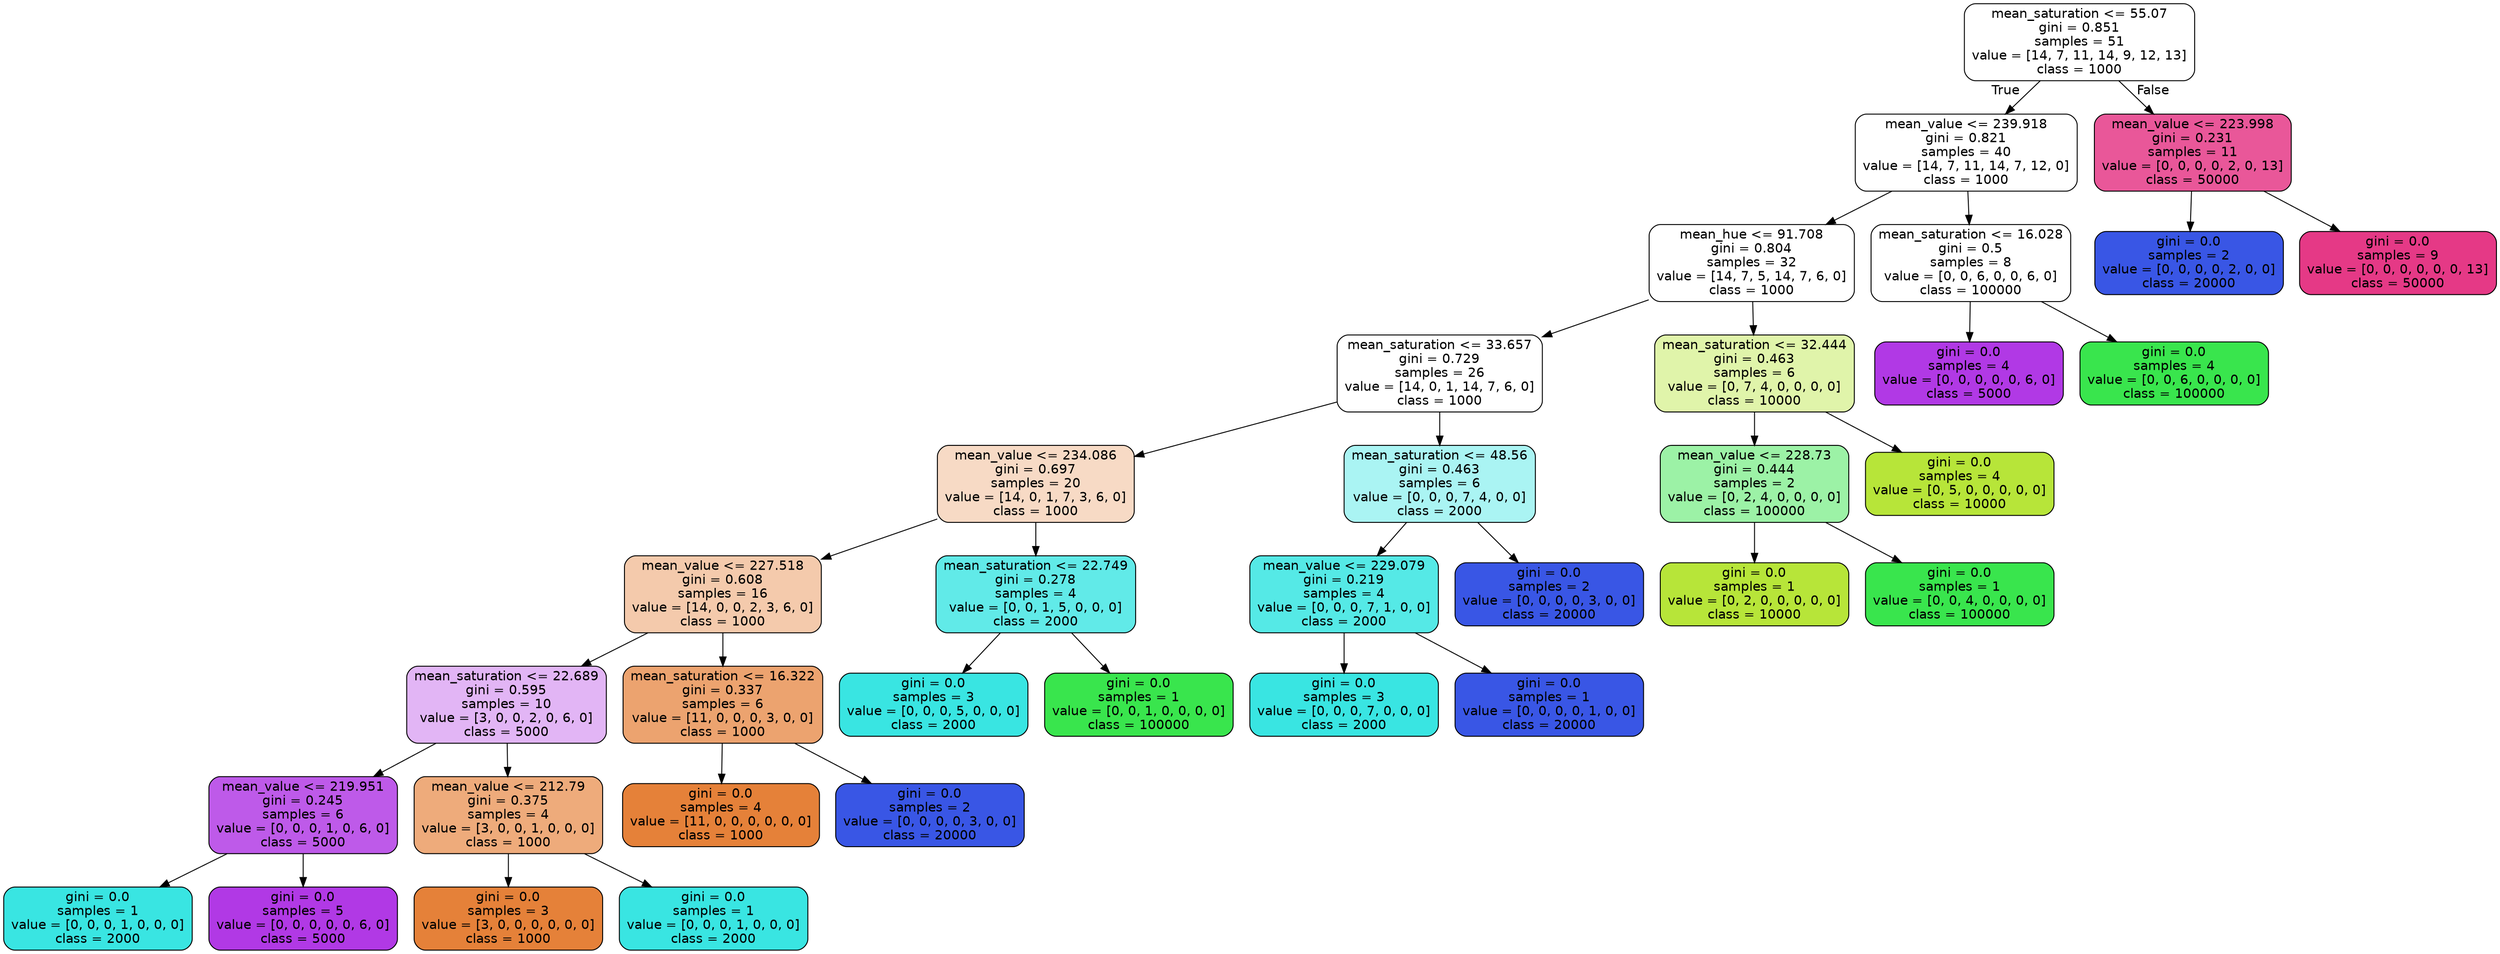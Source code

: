 digraph Tree {
node [shape=box, style="filled, rounded", color="black", fontname="helvetica"] ;
edge [fontname="helvetica"] ;
0 [label="mean_saturation <= 55.07\ngini = 0.851\nsamples = 51\nvalue = [14, 7, 11, 14, 9, 12, 13]\nclass = 1000", fillcolor="#ffffff"] ;
1 [label="mean_value <= 239.918\ngini = 0.821\nsamples = 40\nvalue = [14, 7, 11, 14, 7, 12, 0]\nclass = 1000", fillcolor="#ffffff"] ;
0 -> 1 [labeldistance=2.5, labelangle=45, headlabel="True"] ;
2 [label="mean_hue <= 91.708\ngini = 0.804\nsamples = 32\nvalue = [14, 7, 5, 14, 7, 6, 0]\nclass = 1000", fillcolor="#ffffff"] ;
1 -> 2 ;
3 [label="mean_saturation <= 33.657\ngini = 0.729\nsamples = 26\nvalue = [14, 0, 1, 14, 7, 6, 0]\nclass = 1000", fillcolor="#ffffff"] ;
2 -> 3 ;
4 [label="mean_value <= 234.086\ngini = 0.697\nsamples = 20\nvalue = [14, 0, 1, 7, 3, 6, 0]\nclass = 1000", fillcolor="#f7dac5"] ;
3 -> 4 ;
5 [label="mean_value <= 227.518\ngini = 0.608\nsamples = 16\nvalue = [14, 0, 0, 2, 3, 6, 0]\nclass = 1000", fillcolor="#f4caac"] ;
4 -> 5 ;
6 [label="mean_saturation <= 22.689\ngini = 0.595\nsamples = 10\nvalue = [3, 0, 0, 2, 0, 6, 0]\nclass = 5000", fillcolor="#e2b5f5"] ;
5 -> 6 ;
7 [label="mean_value <= 219.951\ngini = 0.245\nsamples = 6\nvalue = [0, 0, 0, 1, 0, 6, 0]\nclass = 5000", fillcolor="#be5ae9"] ;
6 -> 7 ;
8 [label="gini = 0.0\nsamples = 1\nvalue = [0, 0, 0, 1, 0, 0, 0]\nclass = 2000", fillcolor="#39e5e2"] ;
7 -> 8 ;
9 [label="gini = 0.0\nsamples = 5\nvalue = [0, 0, 0, 0, 0, 6, 0]\nclass = 5000", fillcolor="#b139e5"] ;
7 -> 9 ;
10 [label="mean_value <= 212.79\ngini = 0.375\nsamples = 4\nvalue = [3, 0, 0, 1, 0, 0, 0]\nclass = 1000", fillcolor="#eeab7b"] ;
6 -> 10 ;
11 [label="gini = 0.0\nsamples = 3\nvalue = [3, 0, 0, 0, 0, 0, 0]\nclass = 1000", fillcolor="#e58139"] ;
10 -> 11 ;
12 [label="gini = 0.0\nsamples = 1\nvalue = [0, 0, 0, 1, 0, 0, 0]\nclass = 2000", fillcolor="#39e5e2"] ;
10 -> 12 ;
13 [label="mean_saturation <= 16.322\ngini = 0.337\nsamples = 6\nvalue = [11, 0, 0, 0, 3, 0, 0]\nclass = 1000", fillcolor="#eca36f"] ;
5 -> 13 ;
14 [label="gini = 0.0\nsamples = 4\nvalue = [11, 0, 0, 0, 0, 0, 0]\nclass = 1000", fillcolor="#e58139"] ;
13 -> 14 ;
15 [label="gini = 0.0\nsamples = 2\nvalue = [0, 0, 0, 0, 3, 0, 0]\nclass = 20000", fillcolor="#3956e5"] ;
13 -> 15 ;
16 [label="mean_saturation <= 22.749\ngini = 0.278\nsamples = 4\nvalue = [0, 0, 1, 5, 0, 0, 0]\nclass = 2000", fillcolor="#61eae8"] ;
4 -> 16 ;
17 [label="gini = 0.0\nsamples = 3\nvalue = [0, 0, 0, 5, 0, 0, 0]\nclass = 2000", fillcolor="#39e5e2"] ;
16 -> 17 ;
18 [label="gini = 0.0\nsamples = 1\nvalue = [0, 0, 1, 0, 0, 0, 0]\nclass = 100000", fillcolor="#39e54d"] ;
16 -> 18 ;
19 [label="mean_saturation <= 48.56\ngini = 0.463\nsamples = 6\nvalue = [0, 0, 0, 7, 4, 0, 0]\nclass = 2000", fillcolor="#aaf4f3"] ;
3 -> 19 ;
20 [label="mean_value <= 229.079\ngini = 0.219\nsamples = 4\nvalue = [0, 0, 0, 7, 1, 0, 0]\nclass = 2000", fillcolor="#55e9e6"] ;
19 -> 20 ;
21 [label="gini = 0.0\nsamples = 3\nvalue = [0, 0, 0, 7, 0, 0, 0]\nclass = 2000", fillcolor="#39e5e2"] ;
20 -> 21 ;
22 [label="gini = 0.0\nsamples = 1\nvalue = [0, 0, 0, 0, 1, 0, 0]\nclass = 20000", fillcolor="#3956e5"] ;
20 -> 22 ;
23 [label="gini = 0.0\nsamples = 2\nvalue = [0, 0, 0, 0, 3, 0, 0]\nclass = 20000", fillcolor="#3956e5"] ;
19 -> 23 ;
24 [label="mean_saturation <= 32.444\ngini = 0.463\nsamples = 6\nvalue = [0, 7, 4, 0, 0, 0, 0]\nclass = 10000", fillcolor="#e0f4aa"] ;
2 -> 24 ;
25 [label="mean_value <= 228.73\ngini = 0.444\nsamples = 2\nvalue = [0, 2, 4, 0, 0, 0, 0]\nclass = 100000", fillcolor="#9cf2a6"] ;
24 -> 25 ;
26 [label="gini = 0.0\nsamples = 1\nvalue = [0, 2, 0, 0, 0, 0, 0]\nclass = 10000", fillcolor="#b7e539"] ;
25 -> 26 ;
27 [label="gini = 0.0\nsamples = 1\nvalue = [0, 0, 4, 0, 0, 0, 0]\nclass = 100000", fillcolor="#39e54d"] ;
25 -> 27 ;
28 [label="gini = 0.0\nsamples = 4\nvalue = [0, 5, 0, 0, 0, 0, 0]\nclass = 10000", fillcolor="#b7e539"] ;
24 -> 28 ;
29 [label="mean_saturation <= 16.028\ngini = 0.5\nsamples = 8\nvalue = [0, 0, 6, 0, 0, 6, 0]\nclass = 100000", fillcolor="#ffffff"] ;
1 -> 29 ;
30 [label="gini = 0.0\nsamples = 4\nvalue = [0, 0, 0, 0, 0, 6, 0]\nclass = 5000", fillcolor="#b139e5"] ;
29 -> 30 ;
31 [label="gini = 0.0\nsamples = 4\nvalue = [0, 0, 6, 0, 0, 0, 0]\nclass = 100000", fillcolor="#39e54d"] ;
29 -> 31 ;
32 [label="mean_value <= 223.998\ngini = 0.231\nsamples = 11\nvalue = [0, 0, 0, 0, 2, 0, 13]\nclass = 50000", fillcolor="#e95799"] ;
0 -> 32 [labeldistance=2.5, labelangle=-45, headlabel="False"] ;
33 [label="gini = 0.0\nsamples = 2\nvalue = [0, 0, 0, 0, 2, 0, 0]\nclass = 20000", fillcolor="#3956e5"] ;
32 -> 33 ;
34 [label="gini = 0.0\nsamples = 9\nvalue = [0, 0, 0, 0, 0, 0, 13]\nclass = 50000", fillcolor="#e53986"] ;
32 -> 34 ;
}